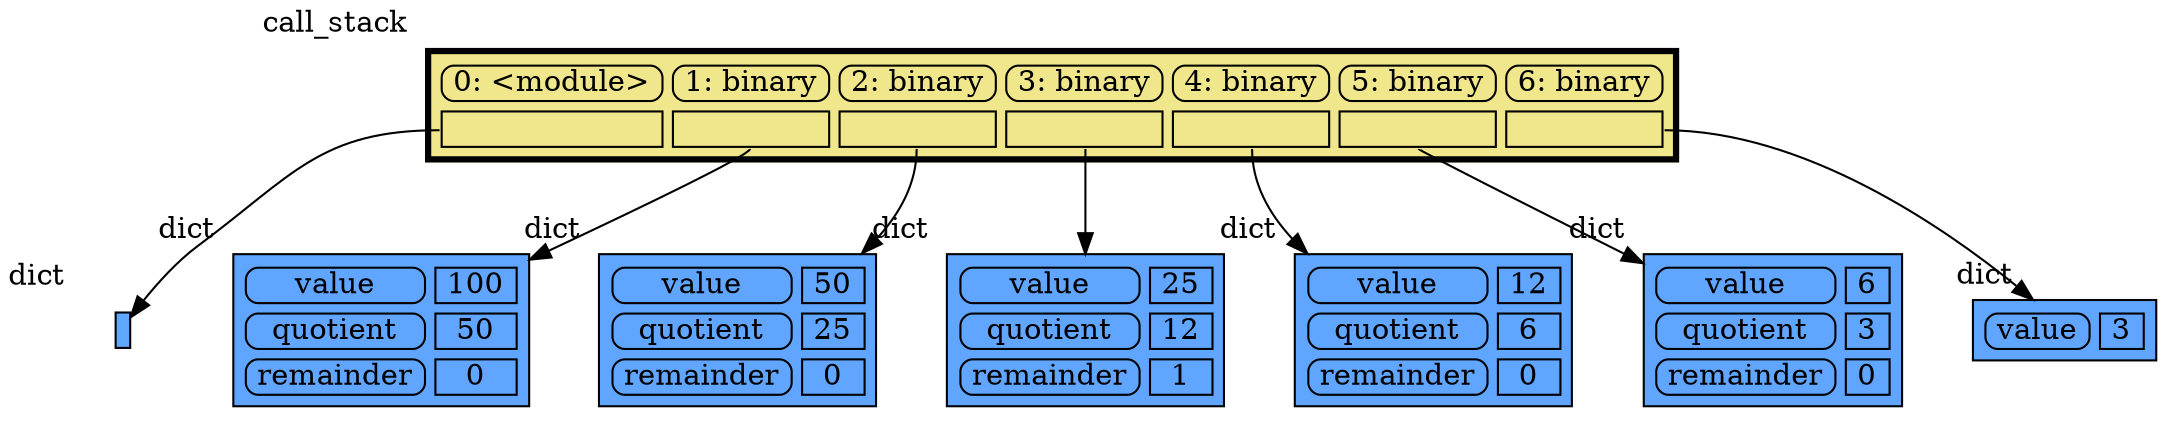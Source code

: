 digraph memory_graph {
	node [shape=plaintext]
	node140221384011264 [label=<
<TABLE BORDER="1" CELLBORDER="1" CELLSPACING="0" CELLPADDING="0" BGCOLOR="#60a5ff" PORT="table">
    <TR><TD BORDER="0"> </TD></TR>
</TABLE>
> xlabel=dict]
	node140221379999040 [label=<
<TABLE BORDER="1" CELLBORDER="1" CELLSPACING="5" CELLPADDING="0" BGCOLOR="#60a5ff" PORT="table">
    <TR><TD BORDER="1" STYLE="ROUNDED"> value </TD><TD BORDER="1"> 100 </TD></TR>
    <TR><TD BORDER="1" STYLE="ROUNDED"> quotient </TD><TD BORDER="1"> 50 </TD></TR>
    <TR><TD BORDER="1" STYLE="ROUNDED"> remainder </TD><TD BORDER="1"> 0 </TD></TR>
</TABLE>
> xlabel=dict]
	node140221379996160 [label=<
<TABLE BORDER="1" CELLBORDER="1" CELLSPACING="5" CELLPADDING="0" BGCOLOR="#60a5ff" PORT="table">
    <TR><TD BORDER="1" STYLE="ROUNDED"> value </TD><TD BORDER="1"> 50 </TD></TR>
    <TR><TD BORDER="1" STYLE="ROUNDED"> quotient </TD><TD BORDER="1"> 25 </TD></TR>
    <TR><TD BORDER="1" STYLE="ROUNDED"> remainder </TD><TD BORDER="1"> 0 </TD></TR>
</TABLE>
> xlabel=dict]
	node140221379999232 [label=<
<TABLE BORDER="1" CELLBORDER="1" CELLSPACING="5" CELLPADDING="0" BGCOLOR="#60a5ff" PORT="table">
    <TR><TD BORDER="1" STYLE="ROUNDED"> value </TD><TD BORDER="1"> 25 </TD></TR>
    <TR><TD BORDER="1" STYLE="ROUNDED"> quotient </TD><TD BORDER="1"> 12 </TD></TR>
    <TR><TD BORDER="1" STYLE="ROUNDED"> remainder </TD><TD BORDER="1"> 1 </TD></TR>
</TABLE>
> xlabel=dict]
	node140221379999168 [label=<
<TABLE BORDER="1" CELLBORDER="1" CELLSPACING="5" CELLPADDING="0" BGCOLOR="#60a5ff" PORT="table">
    <TR><TD BORDER="1" STYLE="ROUNDED"> value </TD><TD BORDER="1"> 12 </TD></TR>
    <TR><TD BORDER="1" STYLE="ROUNDED"> quotient </TD><TD BORDER="1"> 6 </TD></TR>
    <TR><TD BORDER="1" STYLE="ROUNDED"> remainder </TD><TD BORDER="1"> 0 </TD></TR>
</TABLE>
> xlabel=dict]
	node140221379996480 [label=<
<TABLE BORDER="1" CELLBORDER="1" CELLSPACING="5" CELLPADDING="0" BGCOLOR="#60a5ff" PORT="table">
    <TR><TD BORDER="1" STYLE="ROUNDED"> value </TD><TD BORDER="1"> 6 </TD></TR>
    <TR><TD BORDER="1" STYLE="ROUNDED"> quotient </TD><TD BORDER="1"> 3 </TD></TR>
    <TR><TD BORDER="1" STYLE="ROUNDED"> remainder </TD><TD BORDER="1"> 0 </TD></TR>
</TABLE>
> xlabel=dict]
	node140221379996672 [label=<
<TABLE BORDER="1" CELLBORDER="1" CELLSPACING="5" CELLPADDING="0" BGCOLOR="#60a5ff" PORT="table">
    <TR><TD BORDER="1" STYLE="ROUNDED"> value </TD><TD BORDER="1"> 3 </TD></TR>
</TABLE>
> xlabel=dict]
	node140221379852352 [label=<
<TABLE BORDER="3" CELLBORDER="1" CELLSPACING="5" CELLPADDING="0" BGCOLOR="khaki" PORT="table">
    <TR><TD BORDER="1" STYLE="ROUNDED"> 0: &lt;module&gt; </TD><TD BORDER="1" STYLE="ROUNDED"> 1: binary </TD><TD BORDER="1" STYLE="ROUNDED"> 2: binary </TD><TD BORDER="1" STYLE="ROUNDED"> 3: binary </TD><TD BORDER="1" STYLE="ROUNDED"> 4: binary </TD><TD BORDER="1" STYLE="ROUNDED"> 5: binary </TD><TD BORDER="1" STYLE="ROUNDED"> 6: binary </TD></TR>
    <TR><TD BORDER="1" PORT="ref0"> </TD><TD BORDER="1" PORT="ref1"> </TD><TD BORDER="1" PORT="ref2"> </TD><TD BORDER="1" PORT="ref3"> </TD><TD BORDER="1" PORT="ref4"> </TD><TD BORDER="1" PORT="ref5"> </TD><TD BORDER="1" PORT="ref6"> </TD></TR>
</TABLE>
> xlabel=call_stack]
	node140221379852352:ref0 -> node140221384011264:table [style=solid]
	node140221379852352:ref1 -> node140221379999040:table [style=solid]
	node140221379852352:ref2 -> node140221379996160:table [style=solid]
	node140221379852352:ref3 -> node140221379999232:table [style=solid]
	node140221379852352:ref4 -> node140221379999168:table [style=solid]
	node140221379852352:ref5 -> node140221379996480:table [style=solid]
	node140221379852352:ref6 -> node140221379996672:table [style=solid]
subgraph { rank=same; node140221384011264 -> node140221379999040 -> node140221379996160 -> node140221379999232 -> node140221379999168 -> node140221379996480 -> node140221379996672[weight=10, style=invis]; }
}
